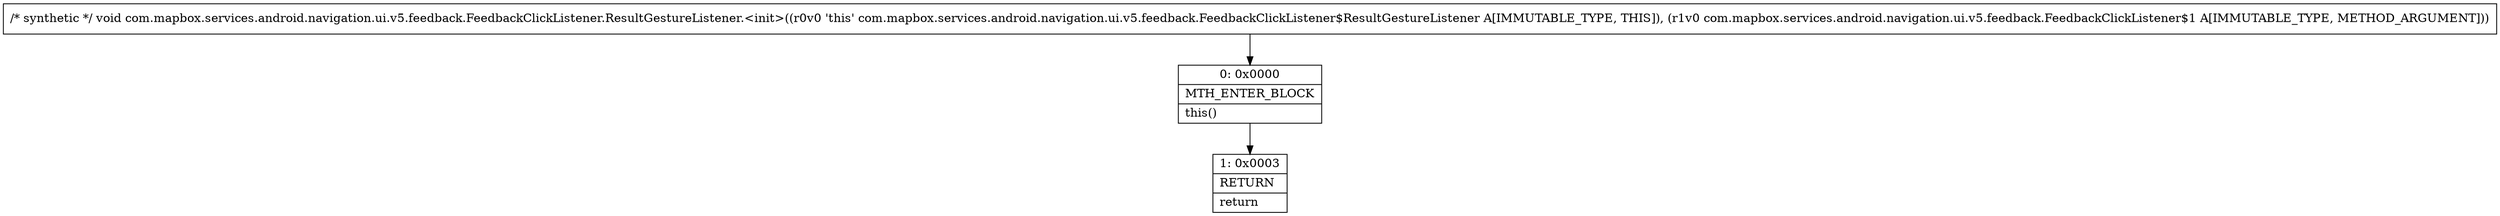 digraph "CFG forcom.mapbox.services.android.navigation.ui.v5.feedback.FeedbackClickListener.ResultGestureListener.\<init\>(Lcom\/mapbox\/services\/android\/navigation\/ui\/v5\/feedback\/FeedbackClickListener$1;)V" {
Node_0 [shape=record,label="{0\:\ 0x0000|MTH_ENTER_BLOCK\l|this()\l}"];
Node_1 [shape=record,label="{1\:\ 0x0003|RETURN\l|return\l}"];
MethodNode[shape=record,label="{\/* synthetic *\/ void com.mapbox.services.android.navigation.ui.v5.feedback.FeedbackClickListener.ResultGestureListener.\<init\>((r0v0 'this' com.mapbox.services.android.navigation.ui.v5.feedback.FeedbackClickListener$ResultGestureListener A[IMMUTABLE_TYPE, THIS]), (r1v0 com.mapbox.services.android.navigation.ui.v5.feedback.FeedbackClickListener$1 A[IMMUTABLE_TYPE, METHOD_ARGUMENT])) }"];
MethodNode -> Node_0;
Node_0 -> Node_1;
}


